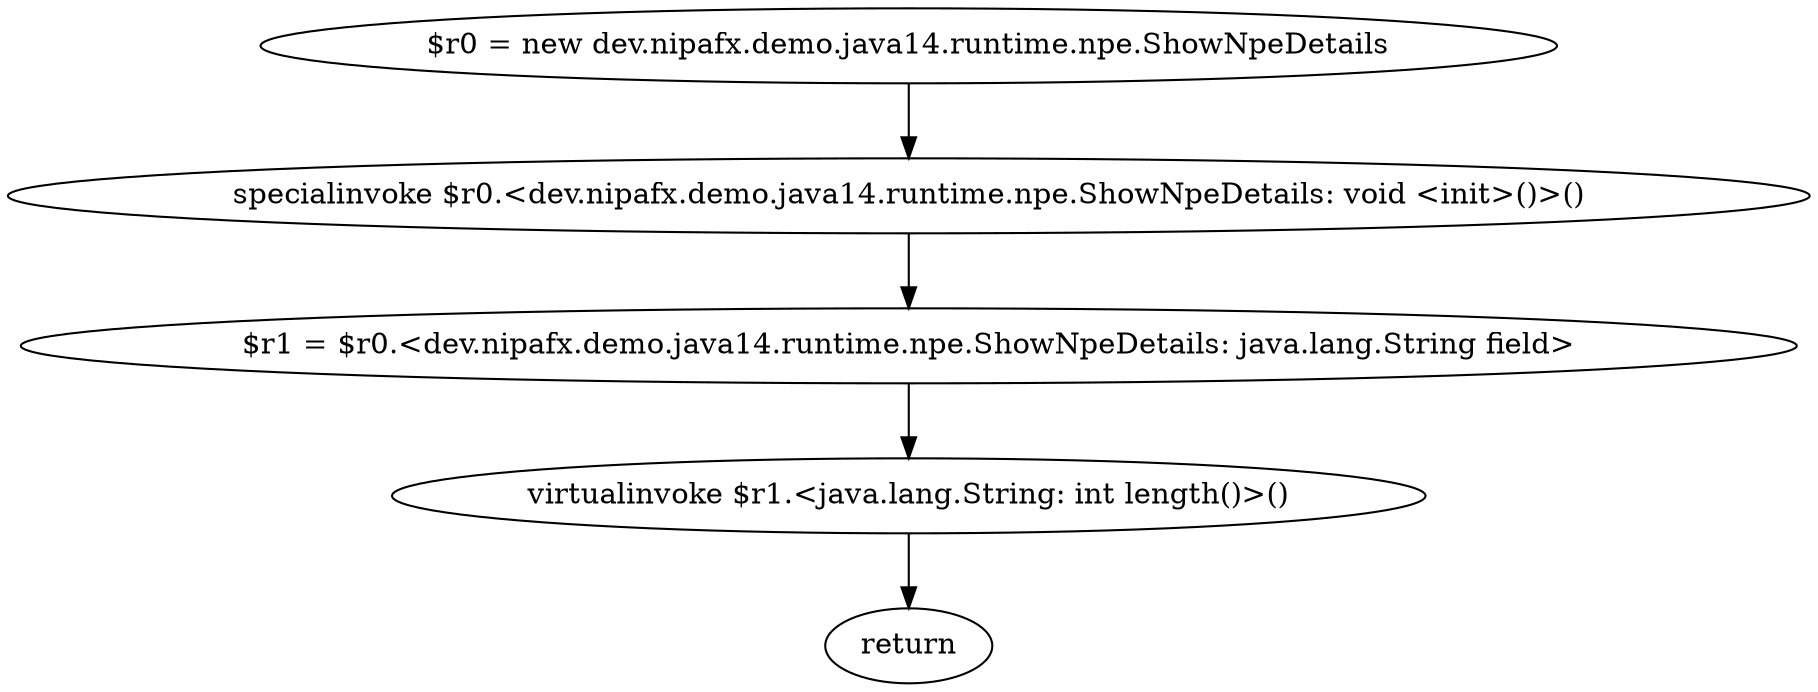digraph "unitGraph" {
    "$r0 = new dev.nipafx.demo.java14.runtime.npe.ShowNpeDetails"
    "specialinvoke $r0.<dev.nipafx.demo.java14.runtime.npe.ShowNpeDetails: void <init>()>()"
    "$r1 = $r0.<dev.nipafx.demo.java14.runtime.npe.ShowNpeDetails: java.lang.String field>"
    "virtualinvoke $r1.<java.lang.String: int length()>()"
    "return"
    "$r0 = new dev.nipafx.demo.java14.runtime.npe.ShowNpeDetails"->"specialinvoke $r0.<dev.nipafx.demo.java14.runtime.npe.ShowNpeDetails: void <init>()>()";
    "specialinvoke $r0.<dev.nipafx.demo.java14.runtime.npe.ShowNpeDetails: void <init>()>()"->"$r1 = $r0.<dev.nipafx.demo.java14.runtime.npe.ShowNpeDetails: java.lang.String field>";
    "$r1 = $r0.<dev.nipafx.demo.java14.runtime.npe.ShowNpeDetails: java.lang.String field>"->"virtualinvoke $r1.<java.lang.String: int length()>()";
    "virtualinvoke $r1.<java.lang.String: int length()>()"->"return";
}
